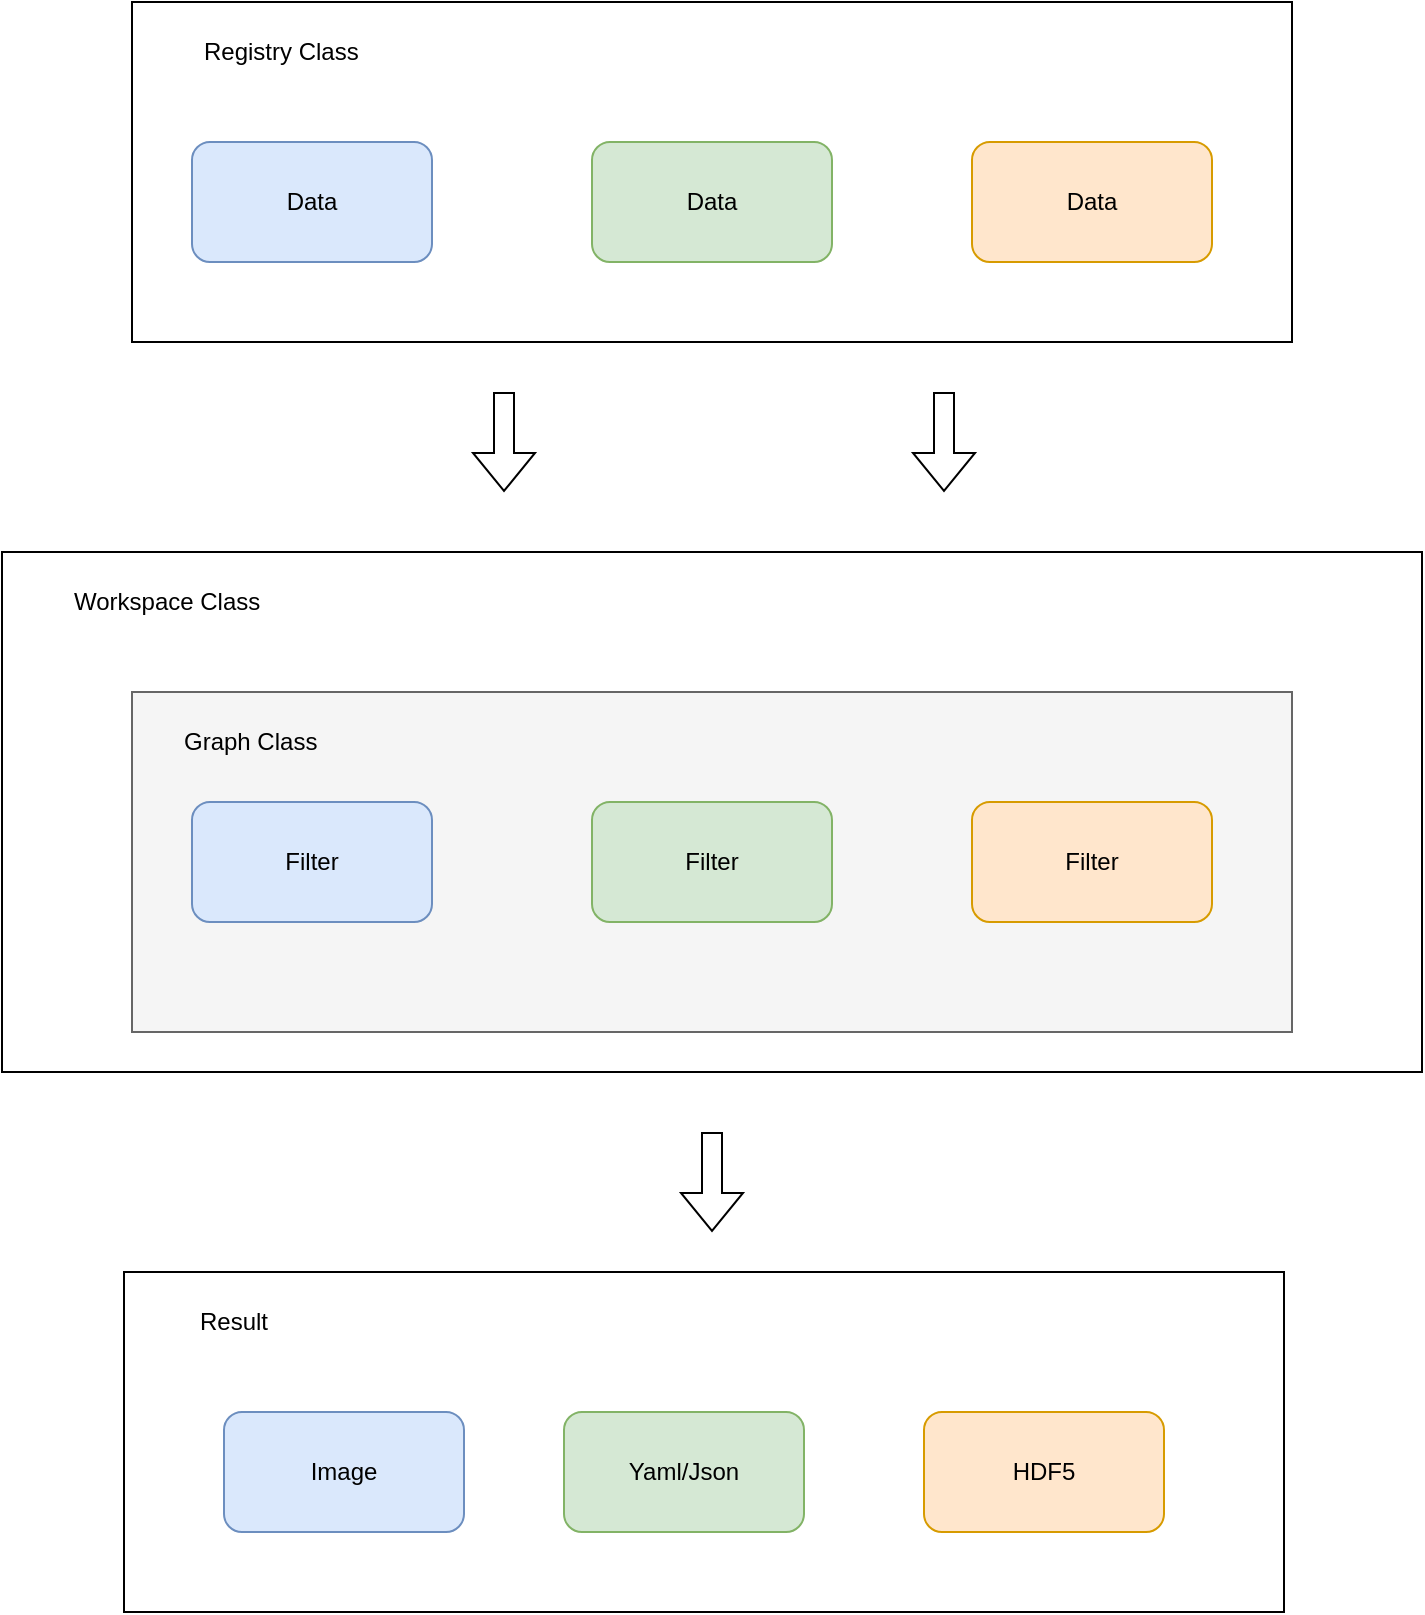 <mxfile version="20.5.2" type="github">
  <diagram id="J85wBmuyErFbA8vXXsc0" name="第 1 页">
    <mxGraphModel dx="1554" dy="866" grid="1" gridSize="10" guides="1" tooltips="1" connect="1" arrows="1" fold="1" page="1" pageScale="1" pageWidth="827" pageHeight="1169" math="0" shadow="0">
      <root>
        <mxCell id="0" />
        <mxCell id="1" parent="0" />
        <mxCell id="L9vlpNBbVQ5jTYWoR4C3-14" value="" style="group" vertex="1" connectable="0" parent="1">
          <mxGeometry x="124" y="585" width="580" height="170" as="geometry" />
        </mxCell>
        <mxCell id="L9vlpNBbVQ5jTYWoR4C3-2" value="" style="rounded=0;whiteSpace=wrap;html=1;" vertex="1" parent="L9vlpNBbVQ5jTYWoR4C3-14">
          <mxGeometry width="580" height="170" as="geometry" />
        </mxCell>
        <mxCell id="L9vlpNBbVQ5jTYWoR4C3-3" value="Registry Class" style="text;strokeColor=none;fillColor=none;align=left;verticalAlign=middle;spacingLeft=4;spacingRight=4;overflow=hidden;points=[[0,0.5],[1,0.5]];portConstraint=eastwest;rotatable=0;whiteSpace=wrap;html=1;" vertex="1" parent="L9vlpNBbVQ5jTYWoR4C3-14">
          <mxGeometry x="30" y="10" width="160" height="30" as="geometry" />
        </mxCell>
        <mxCell id="L9vlpNBbVQ5jTYWoR4C3-1" value="Data" style="rounded=1;whiteSpace=wrap;html=1;fillColor=#dae8fc;strokeColor=#6c8ebf;" vertex="1" parent="L9vlpNBbVQ5jTYWoR4C3-14">
          <mxGeometry x="30" y="70" width="120" height="60" as="geometry" />
        </mxCell>
        <mxCell id="L9vlpNBbVQ5jTYWoR4C3-4" value="Data" style="rounded=1;whiteSpace=wrap;html=1;fillColor=#d5e8d4;strokeColor=#82b366;" vertex="1" parent="L9vlpNBbVQ5jTYWoR4C3-14">
          <mxGeometry x="230" y="70" width="120" height="60" as="geometry" />
        </mxCell>
        <mxCell id="L9vlpNBbVQ5jTYWoR4C3-5" value="Data" style="rounded=1;whiteSpace=wrap;html=1;fillColor=#ffe6cc;strokeColor=#d79b00;" vertex="1" parent="L9vlpNBbVQ5jTYWoR4C3-14">
          <mxGeometry x="420" y="70" width="120" height="60" as="geometry" />
        </mxCell>
        <mxCell id="L9vlpNBbVQ5jTYWoR4C3-17" value="" style="group" vertex="1" connectable="0" parent="1">
          <mxGeometry x="59" y="860" width="710" height="260" as="geometry" />
        </mxCell>
        <mxCell id="L9vlpNBbVQ5jTYWoR4C3-12" value="" style="rounded=0;whiteSpace=wrap;html=1;" vertex="1" parent="L9vlpNBbVQ5jTYWoR4C3-17">
          <mxGeometry width="710" height="260" as="geometry" />
        </mxCell>
        <mxCell id="L9vlpNBbVQ5jTYWoR4C3-11" value="" style="group" vertex="1" connectable="0" parent="L9vlpNBbVQ5jTYWoR4C3-17">
          <mxGeometry x="65" y="70" width="580" height="170" as="geometry" />
        </mxCell>
        <mxCell id="L9vlpNBbVQ5jTYWoR4C3-9" value="" style="rounded=0;whiteSpace=wrap;html=1;fillColor=#f5f5f5;fontColor=#333333;strokeColor=#666666;" vertex="1" parent="L9vlpNBbVQ5jTYWoR4C3-11">
          <mxGeometry width="580" height="170" as="geometry" />
        </mxCell>
        <mxCell id="L9vlpNBbVQ5jTYWoR4C3-6" value="Filter" style="rounded=1;whiteSpace=wrap;html=1;fillColor=#dae8fc;strokeColor=#6c8ebf;" vertex="1" parent="L9vlpNBbVQ5jTYWoR4C3-11">
          <mxGeometry x="30" y="55" width="120" height="60" as="geometry" />
        </mxCell>
        <mxCell id="L9vlpNBbVQ5jTYWoR4C3-7" value="Filter" style="rounded=1;whiteSpace=wrap;html=1;fillColor=#d5e8d4;strokeColor=#82b366;" vertex="1" parent="L9vlpNBbVQ5jTYWoR4C3-11">
          <mxGeometry x="230" y="55" width="120" height="60" as="geometry" />
        </mxCell>
        <mxCell id="L9vlpNBbVQ5jTYWoR4C3-8" value="Filter" style="rounded=1;whiteSpace=wrap;html=1;fillColor=#ffe6cc;strokeColor=#d79b00;" vertex="1" parent="L9vlpNBbVQ5jTYWoR4C3-11">
          <mxGeometry x="420" y="55" width="120" height="60" as="geometry" />
        </mxCell>
        <mxCell id="L9vlpNBbVQ5jTYWoR4C3-10" value="Graph Class" style="text;strokeColor=none;fillColor=none;align=left;verticalAlign=middle;spacingLeft=4;spacingRight=4;overflow=hidden;points=[[0,0.5],[1,0.5]];portConstraint=eastwest;rotatable=0;whiteSpace=wrap;html=1;" vertex="1" parent="L9vlpNBbVQ5jTYWoR4C3-11">
          <mxGeometry x="20" y="10" width="80" height="30" as="geometry" />
        </mxCell>
        <mxCell id="L9vlpNBbVQ5jTYWoR4C3-13" value="Workspace Class" style="text;strokeColor=none;fillColor=none;align=left;verticalAlign=middle;spacingLeft=4;spacingRight=4;overflow=hidden;points=[[0,0.5],[1,0.5]];portConstraint=eastwest;rotatable=0;whiteSpace=wrap;html=1;" vertex="1" parent="L9vlpNBbVQ5jTYWoR4C3-17">
          <mxGeometry x="30" y="10" width="140" height="30" as="geometry" />
        </mxCell>
        <mxCell id="L9vlpNBbVQ5jTYWoR4C3-21" value="" style="group" vertex="1" connectable="0" parent="1">
          <mxGeometry x="120" y="1220" width="580" height="170" as="geometry" />
        </mxCell>
        <mxCell id="L9vlpNBbVQ5jTYWoR4C3-15" value="" style="rounded=0;whiteSpace=wrap;html=1;" vertex="1" parent="L9vlpNBbVQ5jTYWoR4C3-21">
          <mxGeometry width="580" height="170" as="geometry" />
        </mxCell>
        <mxCell id="L9vlpNBbVQ5jTYWoR4C3-16" value="Result" style="text;html=1;strokeColor=none;fillColor=none;align=center;verticalAlign=middle;whiteSpace=wrap;rounded=0;" vertex="1" parent="L9vlpNBbVQ5jTYWoR4C3-21">
          <mxGeometry x="25" y="10" width="60" height="30" as="geometry" />
        </mxCell>
        <mxCell id="L9vlpNBbVQ5jTYWoR4C3-18" value="Image" style="rounded=1;whiteSpace=wrap;html=1;fillColor=#dae8fc;strokeColor=#6c8ebf;" vertex="1" parent="L9vlpNBbVQ5jTYWoR4C3-21">
          <mxGeometry x="50" y="70" width="120" height="60" as="geometry" />
        </mxCell>
        <mxCell id="L9vlpNBbVQ5jTYWoR4C3-19" value="Yaml/Json" style="rounded=1;whiteSpace=wrap;html=1;fillColor=#d5e8d4;strokeColor=#82b366;" vertex="1" parent="L9vlpNBbVQ5jTYWoR4C3-21">
          <mxGeometry x="220" y="70" width="120" height="60" as="geometry" />
        </mxCell>
        <mxCell id="L9vlpNBbVQ5jTYWoR4C3-20" value="HDF5" style="rounded=1;whiteSpace=wrap;html=1;fillColor=#ffe6cc;strokeColor=#d79b00;" vertex="1" parent="L9vlpNBbVQ5jTYWoR4C3-21">
          <mxGeometry x="400" y="70" width="120" height="60" as="geometry" />
        </mxCell>
        <mxCell id="L9vlpNBbVQ5jTYWoR4C3-22" value="" style="shape=flexArrow;endArrow=classic;html=1;rounded=0;" edge="1" parent="1">
          <mxGeometry width="50" height="50" relative="1" as="geometry">
            <mxPoint x="530" y="780" as="sourcePoint" />
            <mxPoint x="530" y="830" as="targetPoint" />
          </mxGeometry>
        </mxCell>
        <mxCell id="L9vlpNBbVQ5jTYWoR4C3-23" value="" style="shape=flexArrow;endArrow=classic;html=1;rounded=0;" edge="1" parent="1">
          <mxGeometry width="50" height="50" relative="1" as="geometry">
            <mxPoint x="310" y="780" as="sourcePoint" />
            <mxPoint x="310" y="830" as="targetPoint" />
          </mxGeometry>
        </mxCell>
        <mxCell id="L9vlpNBbVQ5jTYWoR4C3-24" value="" style="shape=flexArrow;endArrow=classic;html=1;rounded=0;" edge="1" parent="1">
          <mxGeometry width="50" height="50" relative="1" as="geometry">
            <mxPoint x="414" y="1150" as="sourcePoint" />
            <mxPoint x="414" y="1200" as="targetPoint" />
          </mxGeometry>
        </mxCell>
      </root>
    </mxGraphModel>
  </diagram>
</mxfile>
